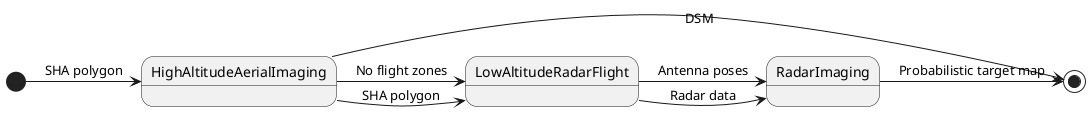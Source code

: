 @startuml

[*] -> HighAltitudeAerialImaging: SHA polygon
HighAltitudeAerialImaging -> [*]: DSM

HighAltitudeAerialImaging -> LowAltitudeRadarFlight : SHA polygon
HighAltitudeAerialImaging -> LowAltitudeRadarFlight : No flight zones

LowAltitudeRadarFlight -> RadarImaging: Antenna poses
LowAltitudeRadarFlight -> RadarImaging: Radar data
RadarImaging -> [*]: Probabilistic target map

@enduml
